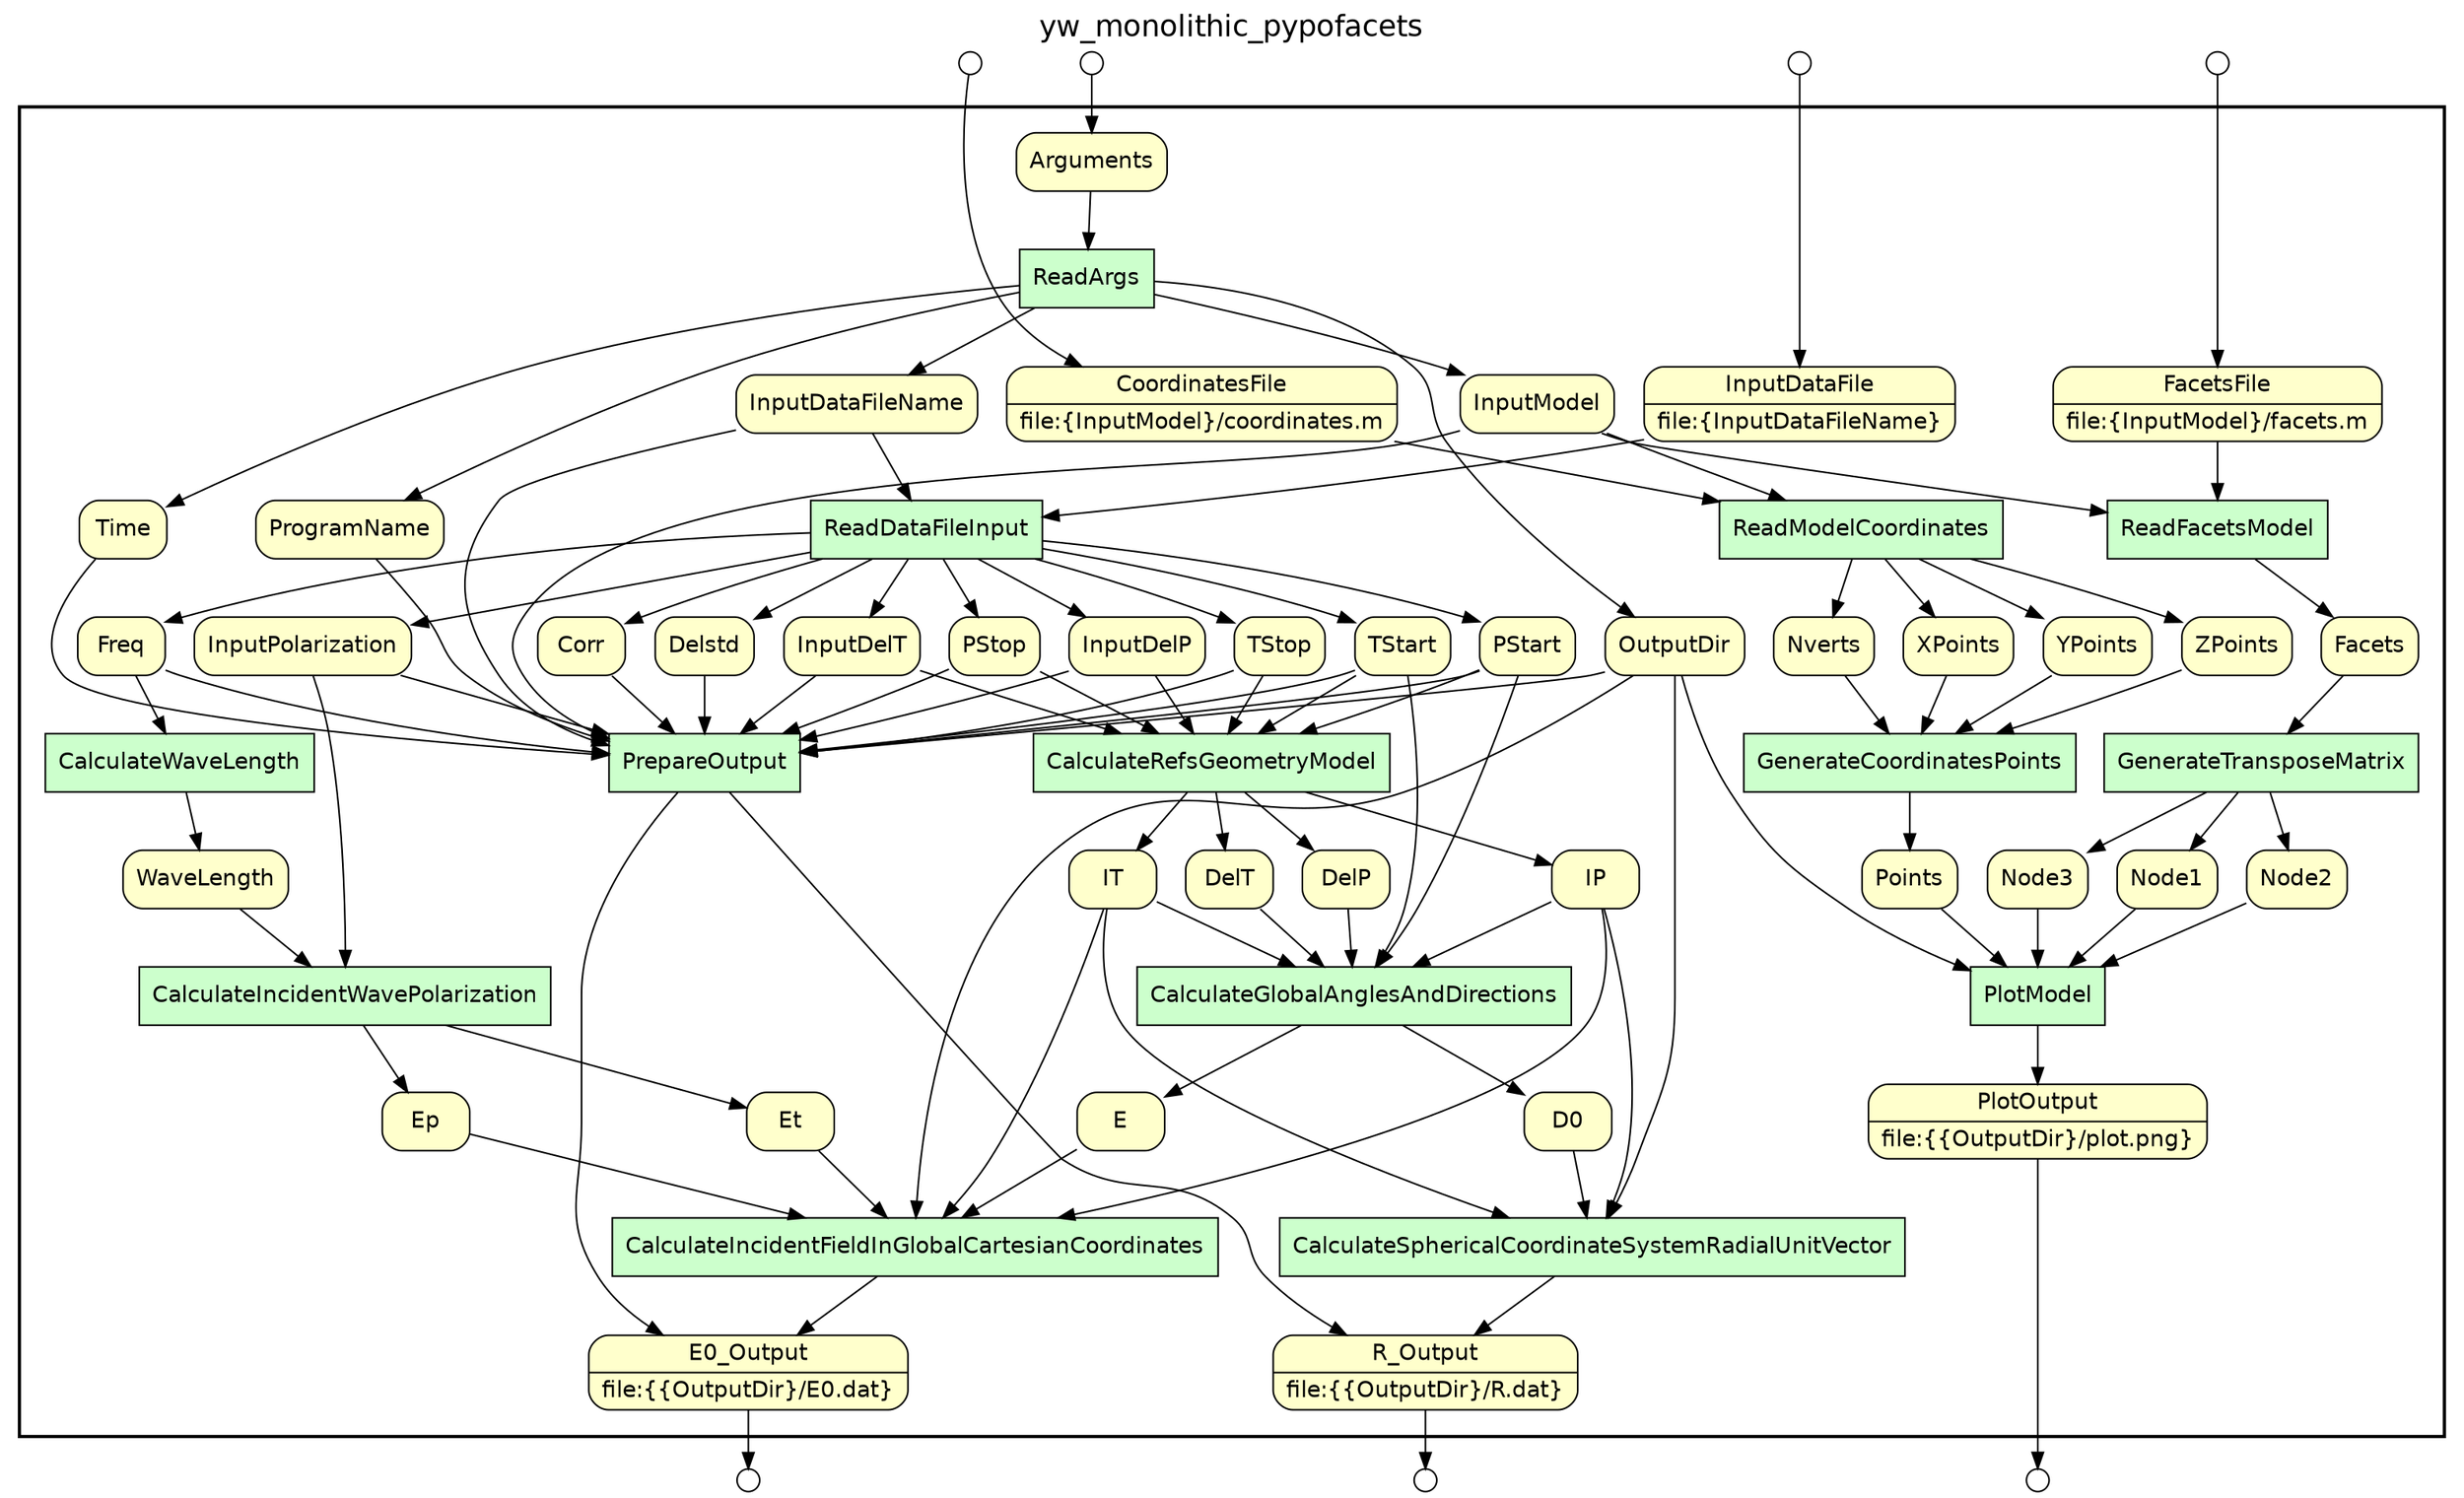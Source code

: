 
/* Start of top-level graph */
digraph Workflow {
rankdir=TB

/* Title for graph */
fontname=Helvetica; fontsize=18; labelloc=t
label=yw_monolithic_pypofacets

/* Start of double cluster for drawing box around nodes in workflow */
subgraph cluster_workflow_box_outer { label=""; color=black; penwidth=2
subgraph cluster_workflow_box_inner { label=""; penwidth=0

/* Style for nodes representing atomic programs in workflow */
node[shape=box style=filled fillcolor="#CCFFCC" peripheries=1 fontname=Helvetica]

/* Nodes representing atomic programs in workflow */
ReadArgs
ReadDataFileInput
CalculateWaveLength
CalculateIncidentWavePolarization
ReadModelCoordinates
ReadFacetsModel
GenerateTransposeMatrix
GenerateCoordinatesPoints
PlotModel
CalculateRefsGeometryModel
PrepareOutput
CalculateGlobalAnglesAndDirections
CalculateSphericalCoordinateSystemRadialUnitVector
CalculateIncidentFieldInGlobalCartesianCoordinates

/* Style for nodes representing non-parameter data channels in workflow */
node[shape=box style="rounded,filled" fillcolor="#FFFFCC" peripheries=1 fontname=Helvetica]

/* Nodes for non-parameter data channels in workflow */
R_Output [shape=record rankdir=LR label="{<f0> R_Output |<f1> file\:\{\{OutputDir\}/R.dat\}}"];
E0_Output [shape=record rankdir=LR label="{<f0> E0_Output |<f1> file\:\{\{OutputDir\}/E0.dat\}}"];
PlotOutput [shape=record rankdir=LR label="{<f0> PlotOutput |<f1> file\:\{\{OutputDir\}/plot.png\}}"];
Arguments
InputDataFileName
InputDataFile [shape=record rankdir=LR label="{<f0> InputDataFile |<f1> file\:\{InputDataFileName\}}"];
Freq
InputPolarization
WaveLength
InputModel
CoordinatesFile [shape=record rankdir=LR label="{<f0> CoordinatesFile |<f1> file\:\{InputModel\}/coordinates.m}"];
FacetsFile [shape=record rankdir=LR label="{<f0> FacetsFile |<f1> file\:\{InputModel\}/facets.m}"];
Facets
XPoints
YPoints
ZPoints
Nverts
Node1
Node2
Node3
Points
OutputDir
PStart
PStop
InputDelP
TStart
TStop
InputDelT
Time
ProgramName
Corr
Delstd
IP
IT
DelP
DelT
D0
E
Et
Ep

/* Style for nodes representing parameter channels in workflow */
node[shape=box style="rounded,filled" fillcolor="#FCFCFC" peripheries=1 fontname=Helvetica]

/* Nodes representing parameter channels in workflow */

/* Edges representing connections between programs and channels */
ReadArgs -> Time
ReadArgs -> ProgramName
ReadArgs -> InputModel
ReadArgs -> InputDataFileName
ReadArgs -> OutputDir
Arguments -> ReadArgs
ReadDataFileInput -> Freq
ReadDataFileInput -> Corr
ReadDataFileInput -> Delstd
ReadDataFileInput -> InputPolarization
ReadDataFileInput -> PStart
ReadDataFileInput -> PStop
ReadDataFileInput -> InputDelP
ReadDataFileInput -> TStart
ReadDataFileInput -> TStop
ReadDataFileInput -> InputDelT
InputDataFileName -> ReadDataFileInput
InputDataFile -> ReadDataFileInput
CalculateWaveLength -> WaveLength
Freq -> CalculateWaveLength
CalculateIncidentWavePolarization -> Et
CalculateIncidentWavePolarization -> Ep
InputPolarization -> CalculateIncidentWavePolarization
WaveLength -> CalculateIncidentWavePolarization
ReadModelCoordinates -> XPoints
ReadModelCoordinates -> YPoints
ReadModelCoordinates -> ZPoints
ReadModelCoordinates -> Nverts
InputModel -> ReadModelCoordinates
CoordinatesFile -> ReadModelCoordinates
ReadFacetsModel -> Facets
InputModel -> ReadFacetsModel
FacetsFile -> ReadFacetsModel
GenerateTransposeMatrix -> Node1
GenerateTransposeMatrix -> Node2
GenerateTransposeMatrix -> Node3
Facets -> GenerateTransposeMatrix
GenerateCoordinatesPoints -> Points
XPoints -> GenerateCoordinatesPoints
YPoints -> GenerateCoordinatesPoints
ZPoints -> GenerateCoordinatesPoints
Nverts -> GenerateCoordinatesPoints
PlotModel -> PlotOutput
Node1 -> PlotModel
Node2 -> PlotModel
Node3 -> PlotModel
Points -> PlotModel
OutputDir -> PlotModel
CalculateRefsGeometryModel -> IT
CalculateRefsGeometryModel -> IP
CalculateRefsGeometryModel -> DelP
CalculateRefsGeometryModel -> DelT
PStart -> CalculateRefsGeometryModel
PStop -> CalculateRefsGeometryModel
InputDelP -> CalculateRefsGeometryModel
TStart -> CalculateRefsGeometryModel
TStop -> CalculateRefsGeometryModel
InputDelT -> CalculateRefsGeometryModel
PrepareOutput -> E0_Output
PrepareOutput -> R_Output
Time -> PrepareOutput
ProgramName -> PrepareOutput
InputDataFileName -> PrepareOutput
InputModel -> PrepareOutput
OutputDir -> PrepareOutput
Corr -> PrepareOutput
InputDelP -> PrepareOutput
Delstd -> PrepareOutput
InputDelT -> PrepareOutput
Freq -> PrepareOutput
InputPolarization -> PrepareOutput
PStart -> PrepareOutput
PStop -> PrepareOutput
TStart -> PrepareOutput
TStop -> PrepareOutput
CalculateGlobalAnglesAndDirections -> D0
CalculateGlobalAnglesAndDirections -> E
IP -> CalculateGlobalAnglesAndDirections
IT -> CalculateGlobalAnglesAndDirections
PStart -> CalculateGlobalAnglesAndDirections
DelP -> CalculateGlobalAnglesAndDirections
TStart -> CalculateGlobalAnglesAndDirections
DelT -> CalculateGlobalAnglesAndDirections
CalculateSphericalCoordinateSystemRadialUnitVector -> R_Output
IP -> CalculateSphericalCoordinateSystemRadialUnitVector
IT -> CalculateSphericalCoordinateSystemRadialUnitVector
D0 -> CalculateSphericalCoordinateSystemRadialUnitVector
OutputDir -> CalculateSphericalCoordinateSystemRadialUnitVector
CalculateIncidentFieldInGlobalCartesianCoordinates -> E0_Output
IP -> CalculateIncidentFieldInGlobalCartesianCoordinates
IT -> CalculateIncidentFieldInGlobalCartesianCoordinates
E -> CalculateIncidentFieldInGlobalCartesianCoordinates
Et -> CalculateIncidentFieldInGlobalCartesianCoordinates
Ep -> CalculateIncidentFieldInGlobalCartesianCoordinates
OutputDir -> CalculateIncidentFieldInGlobalCartesianCoordinates

/* End of double cluster for drawing box around nodes in workflow */
}}

/* Style for nodes representing workflow input ports */
node[shape=circle style="rounded,filled" fillcolor="#FFFFFF" peripheries=1 fontname=Helvetica width=0.2]

/* Nodes representing workflow input ports */
Arguments_input_port [label=""]
CoordinatesFile_input_port [label=""]
FacetsFile_input_port [label=""]
InputDataFile_input_port [label=""]

/* Style for nodes representing workflow output ports */
node[shape=circle style="rounded,filled" fillcolor="#FFFFFF" peripheries=1 fontname=Helvetica width=0.2]

/* Nodes representing workflow output ports */
R_Output_output_port [label=""]
E0_Output_output_port [label=""]
PlotOutput_output_port [label=""]

/* Edges from input ports to channels */
Arguments_input_port -> Arguments
CoordinatesFile_input_port -> CoordinatesFile
FacetsFile_input_port -> FacetsFile
InputDataFile_input_port -> InputDataFile

/* Edges from channels to output ports */
R_Output -> R_Output_output_port
E0_Output -> E0_Output_output_port
PlotOutput -> PlotOutput_output_port

/* End of top-level graph */
{rank=same R_Output_output_port E0_Output_output_port PlotOutput_output_port}
{rank=same Arguments_input_port CoordinatesFile_input_port FacetsFile_input_port InputDataFile_input_port}
}
